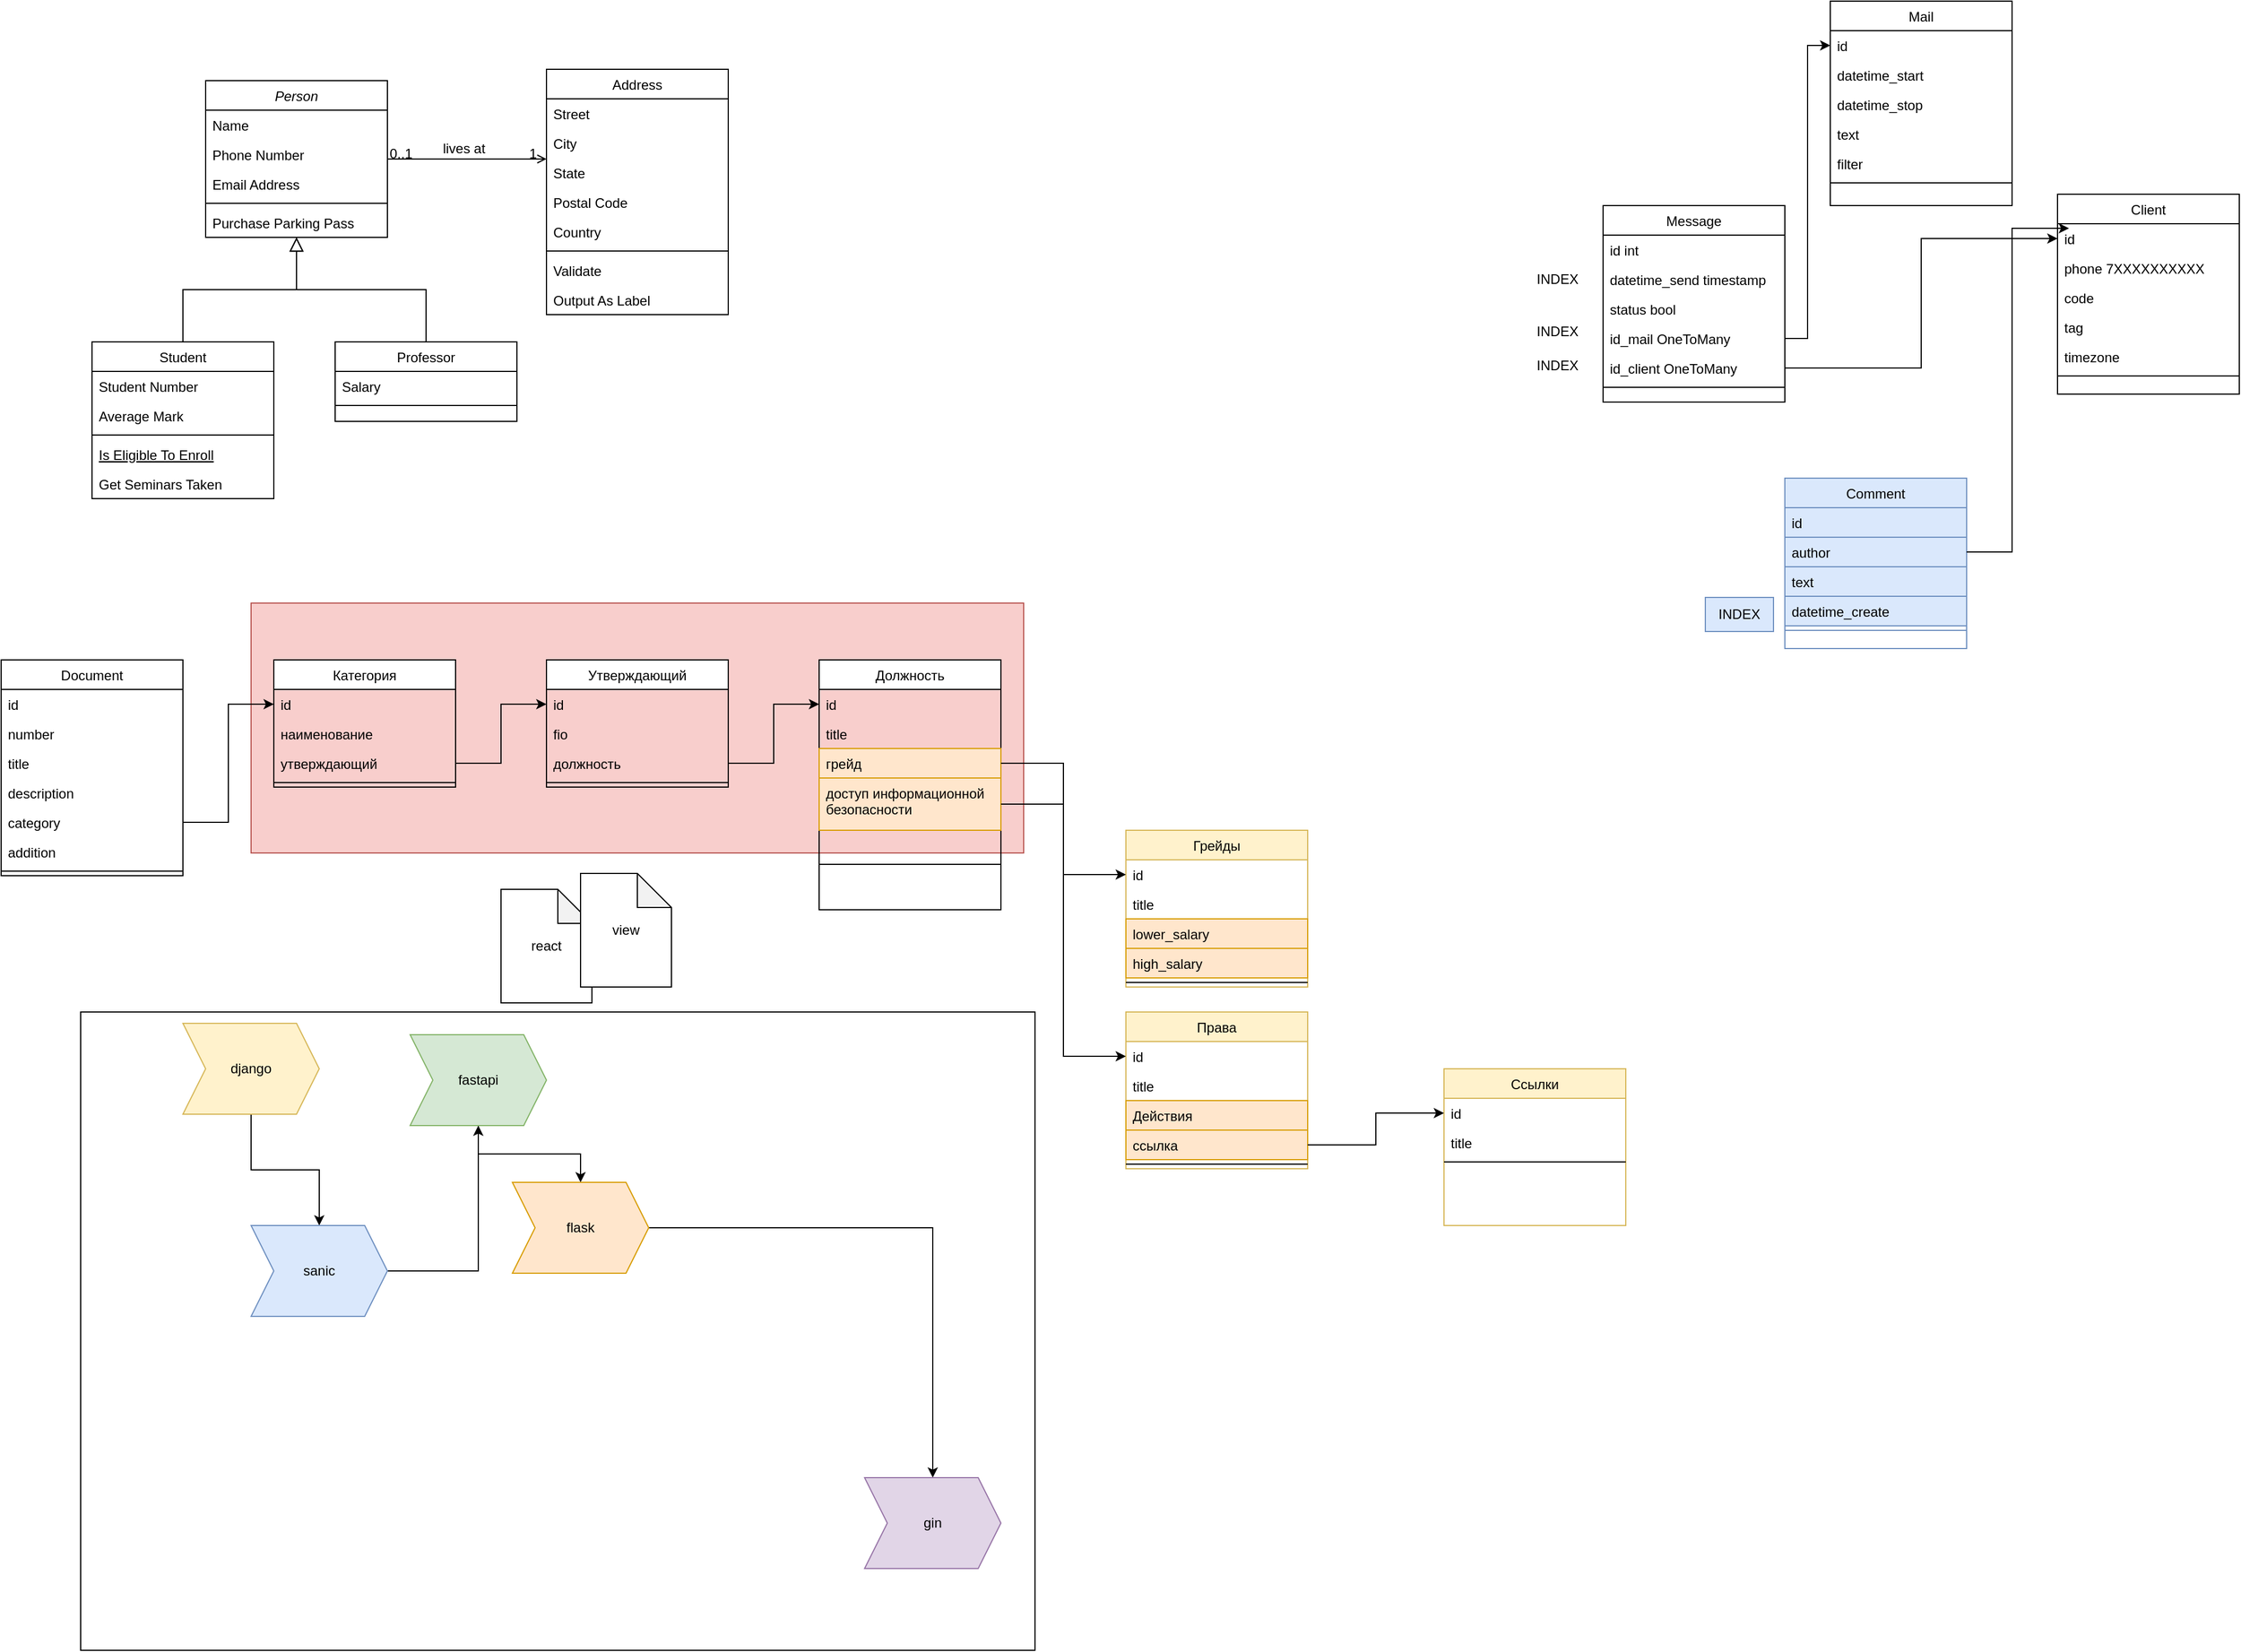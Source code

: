 <mxfile version="21.4.0" type="device">
  <diagram id="C5RBs43oDa-KdzZeNtuy" name="Page-1">
    <mxGraphModel dx="601" dy="330" grid="1" gridSize="10" guides="1" tooltips="1" connect="1" arrows="1" fold="1" page="1" pageScale="1" pageWidth="827" pageHeight="1169" math="0" shadow="0">
      <root>
        <mxCell id="WIyWlLk6GJQsqaUBKTNV-0" />
        <mxCell id="WIyWlLk6GJQsqaUBKTNV-1" parent="WIyWlLk6GJQsqaUBKTNV-0" />
        <mxCell id="Pn3z4WEbJlY4WvG9kgYv-9" value="" style="rounded=0;whiteSpace=wrap;html=1;" parent="WIyWlLk6GJQsqaUBKTNV-1" vertex="1">
          <mxGeometry x="110" y="950" width="840" height="562" as="geometry" />
        </mxCell>
        <mxCell id="33w1IiOj5MXUUImDiQCC-56" value="" style="rounded=0;whiteSpace=wrap;html=1;fillColor=#f8cecc;strokeColor=#b85450;" parent="WIyWlLk6GJQsqaUBKTNV-1" vertex="1">
          <mxGeometry x="260" y="590" width="680" height="220" as="geometry" />
        </mxCell>
        <mxCell id="zkfFHV4jXpPFQw0GAbJ--0" value="Person" style="swimlane;fontStyle=2;align=center;verticalAlign=top;childLayout=stackLayout;horizontal=1;startSize=26;horizontalStack=0;resizeParent=1;resizeLast=0;collapsible=1;marginBottom=0;rounded=0;shadow=0;strokeWidth=1;" parent="WIyWlLk6GJQsqaUBKTNV-1" vertex="1">
          <mxGeometry x="220" y="130" width="160" height="138" as="geometry">
            <mxRectangle x="230" y="140" width="160" height="26" as="alternateBounds" />
          </mxGeometry>
        </mxCell>
        <mxCell id="zkfFHV4jXpPFQw0GAbJ--1" value="Name" style="text;align=left;verticalAlign=top;spacingLeft=4;spacingRight=4;overflow=hidden;rotatable=0;points=[[0,0.5],[1,0.5]];portConstraint=eastwest;" parent="zkfFHV4jXpPFQw0GAbJ--0" vertex="1">
          <mxGeometry y="26" width="160" height="26" as="geometry" />
        </mxCell>
        <mxCell id="zkfFHV4jXpPFQw0GAbJ--2" value="Phone Number" style="text;align=left;verticalAlign=top;spacingLeft=4;spacingRight=4;overflow=hidden;rotatable=0;points=[[0,0.5],[1,0.5]];portConstraint=eastwest;rounded=0;shadow=0;html=0;" parent="zkfFHV4jXpPFQw0GAbJ--0" vertex="1">
          <mxGeometry y="52" width="160" height="26" as="geometry" />
        </mxCell>
        <mxCell id="zkfFHV4jXpPFQw0GAbJ--3" value="Email Address" style="text;align=left;verticalAlign=top;spacingLeft=4;spacingRight=4;overflow=hidden;rotatable=0;points=[[0,0.5],[1,0.5]];portConstraint=eastwest;rounded=0;shadow=0;html=0;" parent="zkfFHV4jXpPFQw0GAbJ--0" vertex="1">
          <mxGeometry y="78" width="160" height="26" as="geometry" />
        </mxCell>
        <mxCell id="zkfFHV4jXpPFQw0GAbJ--4" value="" style="line;html=1;strokeWidth=1;align=left;verticalAlign=middle;spacingTop=-1;spacingLeft=3;spacingRight=3;rotatable=0;labelPosition=right;points=[];portConstraint=eastwest;" parent="zkfFHV4jXpPFQw0GAbJ--0" vertex="1">
          <mxGeometry y="104" width="160" height="8" as="geometry" />
        </mxCell>
        <mxCell id="zkfFHV4jXpPFQw0GAbJ--5" value="Purchase Parking Pass" style="text;align=left;verticalAlign=top;spacingLeft=4;spacingRight=4;overflow=hidden;rotatable=0;points=[[0,0.5],[1,0.5]];portConstraint=eastwest;" parent="zkfFHV4jXpPFQw0GAbJ--0" vertex="1">
          <mxGeometry y="112" width="160" height="26" as="geometry" />
        </mxCell>
        <mxCell id="zkfFHV4jXpPFQw0GAbJ--6" value="Student" style="swimlane;fontStyle=0;align=center;verticalAlign=top;childLayout=stackLayout;horizontal=1;startSize=26;horizontalStack=0;resizeParent=1;resizeLast=0;collapsible=1;marginBottom=0;rounded=0;shadow=0;strokeWidth=1;" parent="WIyWlLk6GJQsqaUBKTNV-1" vertex="1">
          <mxGeometry x="120" y="360" width="160" height="138" as="geometry">
            <mxRectangle x="130" y="380" width="160" height="26" as="alternateBounds" />
          </mxGeometry>
        </mxCell>
        <mxCell id="zkfFHV4jXpPFQw0GAbJ--7" value="Student Number" style="text;align=left;verticalAlign=top;spacingLeft=4;spacingRight=4;overflow=hidden;rotatable=0;points=[[0,0.5],[1,0.5]];portConstraint=eastwest;" parent="zkfFHV4jXpPFQw0GAbJ--6" vertex="1">
          <mxGeometry y="26" width="160" height="26" as="geometry" />
        </mxCell>
        <mxCell id="zkfFHV4jXpPFQw0GAbJ--8" value="Average Mark" style="text;align=left;verticalAlign=top;spacingLeft=4;spacingRight=4;overflow=hidden;rotatable=0;points=[[0,0.5],[1,0.5]];portConstraint=eastwest;rounded=0;shadow=0;html=0;" parent="zkfFHV4jXpPFQw0GAbJ--6" vertex="1">
          <mxGeometry y="52" width="160" height="26" as="geometry" />
        </mxCell>
        <mxCell id="zkfFHV4jXpPFQw0GAbJ--9" value="" style="line;html=1;strokeWidth=1;align=left;verticalAlign=middle;spacingTop=-1;spacingLeft=3;spacingRight=3;rotatable=0;labelPosition=right;points=[];portConstraint=eastwest;" parent="zkfFHV4jXpPFQw0GAbJ--6" vertex="1">
          <mxGeometry y="78" width="160" height="8" as="geometry" />
        </mxCell>
        <mxCell id="zkfFHV4jXpPFQw0GAbJ--10" value="Is Eligible To Enroll" style="text;align=left;verticalAlign=top;spacingLeft=4;spacingRight=4;overflow=hidden;rotatable=0;points=[[0,0.5],[1,0.5]];portConstraint=eastwest;fontStyle=4" parent="zkfFHV4jXpPFQw0GAbJ--6" vertex="1">
          <mxGeometry y="86" width="160" height="26" as="geometry" />
        </mxCell>
        <mxCell id="zkfFHV4jXpPFQw0GAbJ--11" value="Get Seminars Taken" style="text;align=left;verticalAlign=top;spacingLeft=4;spacingRight=4;overflow=hidden;rotatable=0;points=[[0,0.5],[1,0.5]];portConstraint=eastwest;" parent="zkfFHV4jXpPFQw0GAbJ--6" vertex="1">
          <mxGeometry y="112" width="160" height="26" as="geometry" />
        </mxCell>
        <mxCell id="zkfFHV4jXpPFQw0GAbJ--12" value="" style="endArrow=block;endSize=10;endFill=0;shadow=0;strokeWidth=1;rounded=0;edgeStyle=elbowEdgeStyle;elbow=vertical;" parent="WIyWlLk6GJQsqaUBKTNV-1" source="zkfFHV4jXpPFQw0GAbJ--6" target="zkfFHV4jXpPFQw0GAbJ--0" edge="1">
          <mxGeometry width="160" relative="1" as="geometry">
            <mxPoint x="200" y="203" as="sourcePoint" />
            <mxPoint x="200" y="203" as="targetPoint" />
          </mxGeometry>
        </mxCell>
        <mxCell id="zkfFHV4jXpPFQw0GAbJ--13" value="Professor" style="swimlane;fontStyle=0;align=center;verticalAlign=top;childLayout=stackLayout;horizontal=1;startSize=26;horizontalStack=0;resizeParent=1;resizeLast=0;collapsible=1;marginBottom=0;rounded=0;shadow=0;strokeWidth=1;" parent="WIyWlLk6GJQsqaUBKTNV-1" vertex="1">
          <mxGeometry x="334" y="360" width="160" height="70" as="geometry">
            <mxRectangle x="340" y="380" width="170" height="26" as="alternateBounds" />
          </mxGeometry>
        </mxCell>
        <mxCell id="zkfFHV4jXpPFQw0GAbJ--14" value="Salary" style="text;align=left;verticalAlign=top;spacingLeft=4;spacingRight=4;overflow=hidden;rotatable=0;points=[[0,0.5],[1,0.5]];portConstraint=eastwest;" parent="zkfFHV4jXpPFQw0GAbJ--13" vertex="1">
          <mxGeometry y="26" width="160" height="26" as="geometry" />
        </mxCell>
        <mxCell id="zkfFHV4jXpPFQw0GAbJ--15" value="" style="line;html=1;strokeWidth=1;align=left;verticalAlign=middle;spacingTop=-1;spacingLeft=3;spacingRight=3;rotatable=0;labelPosition=right;points=[];portConstraint=eastwest;" parent="zkfFHV4jXpPFQw0GAbJ--13" vertex="1">
          <mxGeometry y="52" width="160" height="8" as="geometry" />
        </mxCell>
        <mxCell id="zkfFHV4jXpPFQw0GAbJ--16" value="" style="endArrow=block;endSize=10;endFill=0;shadow=0;strokeWidth=1;rounded=0;edgeStyle=elbowEdgeStyle;elbow=vertical;" parent="WIyWlLk6GJQsqaUBKTNV-1" source="zkfFHV4jXpPFQw0GAbJ--13" target="zkfFHV4jXpPFQw0GAbJ--0" edge="1">
          <mxGeometry width="160" relative="1" as="geometry">
            <mxPoint x="210" y="373" as="sourcePoint" />
            <mxPoint x="310" y="271" as="targetPoint" />
          </mxGeometry>
        </mxCell>
        <mxCell id="zkfFHV4jXpPFQw0GAbJ--17" value="Address" style="swimlane;fontStyle=0;align=center;verticalAlign=top;childLayout=stackLayout;horizontal=1;startSize=26;horizontalStack=0;resizeParent=1;resizeLast=0;collapsible=1;marginBottom=0;rounded=0;shadow=0;strokeWidth=1;" parent="WIyWlLk6GJQsqaUBKTNV-1" vertex="1">
          <mxGeometry x="520" y="120" width="160" height="216" as="geometry">
            <mxRectangle x="550" y="140" width="160" height="26" as="alternateBounds" />
          </mxGeometry>
        </mxCell>
        <mxCell id="zkfFHV4jXpPFQw0GAbJ--18" value="Street" style="text;align=left;verticalAlign=top;spacingLeft=4;spacingRight=4;overflow=hidden;rotatable=0;points=[[0,0.5],[1,0.5]];portConstraint=eastwest;" parent="zkfFHV4jXpPFQw0GAbJ--17" vertex="1">
          <mxGeometry y="26" width="160" height="26" as="geometry" />
        </mxCell>
        <mxCell id="zkfFHV4jXpPFQw0GAbJ--19" value="City" style="text;align=left;verticalAlign=top;spacingLeft=4;spacingRight=4;overflow=hidden;rotatable=0;points=[[0,0.5],[1,0.5]];portConstraint=eastwest;rounded=0;shadow=0;html=0;" parent="zkfFHV4jXpPFQw0GAbJ--17" vertex="1">
          <mxGeometry y="52" width="160" height="26" as="geometry" />
        </mxCell>
        <mxCell id="zkfFHV4jXpPFQw0GAbJ--20" value="State" style="text;align=left;verticalAlign=top;spacingLeft=4;spacingRight=4;overflow=hidden;rotatable=0;points=[[0,0.5],[1,0.5]];portConstraint=eastwest;rounded=0;shadow=0;html=0;" parent="zkfFHV4jXpPFQw0GAbJ--17" vertex="1">
          <mxGeometry y="78" width="160" height="26" as="geometry" />
        </mxCell>
        <mxCell id="zkfFHV4jXpPFQw0GAbJ--21" value="Postal Code" style="text;align=left;verticalAlign=top;spacingLeft=4;spacingRight=4;overflow=hidden;rotatable=0;points=[[0,0.5],[1,0.5]];portConstraint=eastwest;rounded=0;shadow=0;html=0;" parent="zkfFHV4jXpPFQw0GAbJ--17" vertex="1">
          <mxGeometry y="104" width="160" height="26" as="geometry" />
        </mxCell>
        <mxCell id="zkfFHV4jXpPFQw0GAbJ--22" value="Country" style="text;align=left;verticalAlign=top;spacingLeft=4;spacingRight=4;overflow=hidden;rotatable=0;points=[[0,0.5],[1,0.5]];portConstraint=eastwest;rounded=0;shadow=0;html=0;" parent="zkfFHV4jXpPFQw0GAbJ--17" vertex="1">
          <mxGeometry y="130" width="160" height="26" as="geometry" />
        </mxCell>
        <mxCell id="zkfFHV4jXpPFQw0GAbJ--23" value="" style="line;html=1;strokeWidth=1;align=left;verticalAlign=middle;spacingTop=-1;spacingLeft=3;spacingRight=3;rotatable=0;labelPosition=right;points=[];portConstraint=eastwest;" parent="zkfFHV4jXpPFQw0GAbJ--17" vertex="1">
          <mxGeometry y="156" width="160" height="8" as="geometry" />
        </mxCell>
        <mxCell id="zkfFHV4jXpPFQw0GAbJ--24" value="Validate" style="text;align=left;verticalAlign=top;spacingLeft=4;spacingRight=4;overflow=hidden;rotatable=0;points=[[0,0.5],[1,0.5]];portConstraint=eastwest;" parent="zkfFHV4jXpPFQw0GAbJ--17" vertex="1">
          <mxGeometry y="164" width="160" height="26" as="geometry" />
        </mxCell>
        <mxCell id="zkfFHV4jXpPFQw0GAbJ--25" value="Output As Label" style="text;align=left;verticalAlign=top;spacingLeft=4;spacingRight=4;overflow=hidden;rotatable=0;points=[[0,0.5],[1,0.5]];portConstraint=eastwest;" parent="zkfFHV4jXpPFQw0GAbJ--17" vertex="1">
          <mxGeometry y="190" width="160" height="26" as="geometry" />
        </mxCell>
        <mxCell id="zkfFHV4jXpPFQw0GAbJ--26" value="" style="endArrow=open;shadow=0;strokeWidth=1;rounded=0;endFill=1;edgeStyle=elbowEdgeStyle;elbow=vertical;" parent="WIyWlLk6GJQsqaUBKTNV-1" source="zkfFHV4jXpPFQw0GAbJ--0" target="zkfFHV4jXpPFQw0GAbJ--17" edge="1">
          <mxGeometry x="0.5" y="41" relative="1" as="geometry">
            <mxPoint x="380" y="192" as="sourcePoint" />
            <mxPoint x="540" y="192" as="targetPoint" />
            <mxPoint x="-40" y="32" as="offset" />
          </mxGeometry>
        </mxCell>
        <mxCell id="zkfFHV4jXpPFQw0GAbJ--27" value="0..1" style="resizable=0;align=left;verticalAlign=bottom;labelBackgroundColor=none;fontSize=12;" parent="zkfFHV4jXpPFQw0GAbJ--26" connectable="0" vertex="1">
          <mxGeometry x="-1" relative="1" as="geometry">
            <mxPoint y="4" as="offset" />
          </mxGeometry>
        </mxCell>
        <mxCell id="zkfFHV4jXpPFQw0GAbJ--28" value="1" style="resizable=0;align=right;verticalAlign=bottom;labelBackgroundColor=none;fontSize=12;" parent="zkfFHV4jXpPFQw0GAbJ--26" connectable="0" vertex="1">
          <mxGeometry x="1" relative="1" as="geometry">
            <mxPoint x="-7" y="4" as="offset" />
          </mxGeometry>
        </mxCell>
        <mxCell id="zkfFHV4jXpPFQw0GAbJ--29" value="lives at" style="text;html=1;resizable=0;points=[];;align=center;verticalAlign=middle;labelBackgroundColor=none;rounded=0;shadow=0;strokeWidth=1;fontSize=12;" parent="zkfFHV4jXpPFQw0GAbJ--26" vertex="1" connectable="0">
          <mxGeometry x="0.5" y="49" relative="1" as="geometry">
            <mxPoint x="-38" y="40" as="offset" />
          </mxGeometry>
        </mxCell>
        <mxCell id="33w1IiOj5MXUUImDiQCC-0" value="Document" style="swimlane;fontStyle=0;align=center;verticalAlign=top;childLayout=stackLayout;horizontal=1;startSize=26;horizontalStack=0;resizeParent=1;resizeLast=0;collapsible=1;marginBottom=0;rounded=0;shadow=0;strokeWidth=1;" parent="WIyWlLk6GJQsqaUBKTNV-1" vertex="1">
          <mxGeometry x="40" y="640" width="160" height="190" as="geometry">
            <mxRectangle x="340" y="380" width="170" height="26" as="alternateBounds" />
          </mxGeometry>
        </mxCell>
        <mxCell id="33w1IiOj5MXUUImDiQCC-1" value="id" style="text;align=left;verticalAlign=top;spacingLeft=4;spacingRight=4;overflow=hidden;rotatable=0;points=[[0,0.5],[1,0.5]];portConstraint=eastwest;" parent="33w1IiOj5MXUUImDiQCC-0" vertex="1">
          <mxGeometry y="26" width="160" height="26" as="geometry" />
        </mxCell>
        <mxCell id="33w1IiOj5MXUUImDiQCC-3" value="number" style="text;align=left;verticalAlign=top;spacingLeft=4;spacingRight=4;overflow=hidden;rotatable=0;points=[[0,0.5],[1,0.5]];portConstraint=eastwest;" parent="33w1IiOj5MXUUImDiQCC-0" vertex="1">
          <mxGeometry y="52" width="160" height="26" as="geometry" />
        </mxCell>
        <mxCell id="33w1IiOj5MXUUImDiQCC-4" value="title" style="text;align=left;verticalAlign=top;spacingLeft=4;spacingRight=4;overflow=hidden;rotatable=0;points=[[0,0.5],[1,0.5]];portConstraint=eastwest;" parent="33w1IiOj5MXUUImDiQCC-0" vertex="1">
          <mxGeometry y="78" width="160" height="26" as="geometry" />
        </mxCell>
        <mxCell id="33w1IiOj5MXUUImDiQCC-5" value="description" style="text;align=left;verticalAlign=top;spacingLeft=4;spacingRight=4;overflow=hidden;rotatable=0;points=[[0,0.5],[1,0.5]];portConstraint=eastwest;" parent="33w1IiOj5MXUUImDiQCC-0" vertex="1">
          <mxGeometry y="104" width="160" height="26" as="geometry" />
        </mxCell>
        <mxCell id="33w1IiOj5MXUUImDiQCC-6" value="category" style="text;align=left;verticalAlign=top;spacingLeft=4;spacingRight=4;overflow=hidden;rotatable=0;points=[[0,0.5],[1,0.5]];portConstraint=eastwest;" parent="33w1IiOj5MXUUImDiQCC-0" vertex="1">
          <mxGeometry y="130" width="160" height="26" as="geometry" />
        </mxCell>
        <mxCell id="33w1IiOj5MXUUImDiQCC-7" value="addition" style="text;align=left;verticalAlign=top;spacingLeft=4;spacingRight=4;overflow=hidden;rotatable=0;points=[[0,0.5],[1,0.5]];portConstraint=eastwest;" parent="33w1IiOj5MXUUImDiQCC-0" vertex="1">
          <mxGeometry y="156" width="160" height="26" as="geometry" />
        </mxCell>
        <mxCell id="33w1IiOj5MXUUImDiQCC-2" value="" style="line;html=1;strokeWidth=1;align=left;verticalAlign=middle;spacingTop=-1;spacingLeft=3;spacingRight=3;rotatable=0;labelPosition=right;points=[];portConstraint=eastwest;" parent="33w1IiOj5MXUUImDiQCC-0" vertex="1">
          <mxGeometry y="182" width="160" height="8" as="geometry" />
        </mxCell>
        <mxCell id="33w1IiOj5MXUUImDiQCC-10" value="Категория" style="swimlane;fontStyle=0;align=center;verticalAlign=top;childLayout=stackLayout;horizontal=1;startSize=26;horizontalStack=0;resizeParent=1;resizeLast=0;collapsible=1;marginBottom=0;rounded=0;shadow=0;strokeWidth=1;" parent="WIyWlLk6GJQsqaUBKTNV-1" vertex="1">
          <mxGeometry x="280" y="640" width="160" height="112" as="geometry">
            <mxRectangle x="340" y="380" width="170" height="26" as="alternateBounds" />
          </mxGeometry>
        </mxCell>
        <mxCell id="33w1IiOj5MXUUImDiQCC-11" value="id" style="text;align=left;verticalAlign=top;spacingLeft=4;spacingRight=4;overflow=hidden;rotatable=0;points=[[0,0.5],[1,0.5]];portConstraint=eastwest;" parent="33w1IiOj5MXUUImDiQCC-10" vertex="1">
          <mxGeometry y="26" width="160" height="26" as="geometry" />
        </mxCell>
        <mxCell id="33w1IiOj5MXUUImDiQCC-12" value="наименование" style="text;align=left;verticalAlign=top;spacingLeft=4;spacingRight=4;overflow=hidden;rotatable=0;points=[[0,0.5],[1,0.5]];portConstraint=eastwest;" parent="33w1IiOj5MXUUImDiQCC-10" vertex="1">
          <mxGeometry y="52" width="160" height="26" as="geometry" />
        </mxCell>
        <mxCell id="33w1IiOj5MXUUImDiQCC-13" value="утверждающий" style="text;align=left;verticalAlign=top;spacingLeft=4;spacingRight=4;overflow=hidden;rotatable=0;points=[[0,0.5],[1,0.5]];portConstraint=eastwest;" parent="33w1IiOj5MXUUImDiQCC-10" vertex="1">
          <mxGeometry y="78" width="160" height="26" as="geometry" />
        </mxCell>
        <mxCell id="33w1IiOj5MXUUImDiQCC-17" value="" style="line;html=1;strokeWidth=1;align=left;verticalAlign=middle;spacingTop=-1;spacingLeft=3;spacingRight=3;rotatable=0;labelPosition=right;points=[];portConstraint=eastwest;" parent="33w1IiOj5MXUUImDiQCC-10" vertex="1">
          <mxGeometry y="104" width="160" height="8" as="geometry" />
        </mxCell>
        <mxCell id="33w1IiOj5MXUUImDiQCC-18" style="edgeStyle=orthogonalEdgeStyle;rounded=0;orthogonalLoop=1;jettySize=auto;html=1;" parent="WIyWlLk6GJQsqaUBKTNV-1" source="33w1IiOj5MXUUImDiQCC-6" target="33w1IiOj5MXUUImDiQCC-11" edge="1">
          <mxGeometry relative="1" as="geometry" />
        </mxCell>
        <mxCell id="33w1IiOj5MXUUImDiQCC-19" value="Утверждающий" style="swimlane;fontStyle=0;align=center;verticalAlign=top;childLayout=stackLayout;horizontal=1;startSize=26;horizontalStack=0;resizeParent=1;resizeLast=0;collapsible=1;marginBottom=0;rounded=0;shadow=0;strokeWidth=1;" parent="WIyWlLk6GJQsqaUBKTNV-1" vertex="1">
          <mxGeometry x="520" y="640" width="160" height="112" as="geometry">
            <mxRectangle x="340" y="380" width="170" height="26" as="alternateBounds" />
          </mxGeometry>
        </mxCell>
        <mxCell id="33w1IiOj5MXUUImDiQCC-20" value="id" style="text;align=left;verticalAlign=top;spacingLeft=4;spacingRight=4;overflow=hidden;rotatable=0;points=[[0,0.5],[1,0.5]];portConstraint=eastwest;" parent="33w1IiOj5MXUUImDiQCC-19" vertex="1">
          <mxGeometry y="26" width="160" height="26" as="geometry" />
        </mxCell>
        <mxCell id="33w1IiOj5MXUUImDiQCC-21" value="fio" style="text;align=left;verticalAlign=top;spacingLeft=4;spacingRight=4;overflow=hidden;rotatable=0;points=[[0,0.5],[1,0.5]];portConstraint=eastwest;" parent="33w1IiOj5MXUUImDiQCC-19" vertex="1">
          <mxGeometry y="52" width="160" height="26" as="geometry" />
        </mxCell>
        <mxCell id="33w1IiOj5MXUUImDiQCC-22" value="должность" style="text;align=left;verticalAlign=top;spacingLeft=4;spacingRight=4;overflow=hidden;rotatable=0;points=[[0,0.5],[1,0.5]];portConstraint=eastwest;" parent="33w1IiOj5MXUUImDiQCC-19" vertex="1">
          <mxGeometry y="78" width="160" height="26" as="geometry" />
        </mxCell>
        <mxCell id="33w1IiOj5MXUUImDiQCC-23" value="" style="line;html=1;strokeWidth=1;align=left;verticalAlign=middle;spacingTop=-1;spacingLeft=3;spacingRight=3;rotatable=0;labelPosition=right;points=[];portConstraint=eastwest;" parent="33w1IiOj5MXUUImDiQCC-19" vertex="1">
          <mxGeometry y="104" width="160" height="8" as="geometry" />
        </mxCell>
        <mxCell id="33w1IiOj5MXUUImDiQCC-24" style="edgeStyle=orthogonalEdgeStyle;rounded=0;orthogonalLoop=1;jettySize=auto;html=1;" parent="WIyWlLk6GJQsqaUBKTNV-1" source="33w1IiOj5MXUUImDiQCC-13" target="33w1IiOj5MXUUImDiQCC-20" edge="1">
          <mxGeometry relative="1" as="geometry" />
        </mxCell>
        <mxCell id="33w1IiOj5MXUUImDiQCC-25" value="Должность" style="swimlane;fontStyle=0;align=center;verticalAlign=top;childLayout=stackLayout;horizontal=1;startSize=26;horizontalStack=0;resizeParent=1;resizeLast=0;collapsible=1;marginBottom=0;rounded=0;shadow=0;strokeWidth=1;" parent="WIyWlLk6GJQsqaUBKTNV-1" vertex="1">
          <mxGeometry x="760" y="640" width="160" height="220" as="geometry">
            <mxRectangle x="340" y="380" width="170" height="26" as="alternateBounds" />
          </mxGeometry>
        </mxCell>
        <mxCell id="33w1IiOj5MXUUImDiQCC-26" value="id" style="text;align=left;verticalAlign=top;spacingLeft=4;spacingRight=4;overflow=hidden;rotatable=0;points=[[0,0.5],[1,0.5]];portConstraint=eastwest;" parent="33w1IiOj5MXUUImDiQCC-25" vertex="1">
          <mxGeometry y="26" width="160" height="26" as="geometry" />
        </mxCell>
        <mxCell id="33w1IiOj5MXUUImDiQCC-27" value="title" style="text;align=left;verticalAlign=top;spacingLeft=4;spacingRight=4;overflow=hidden;rotatable=0;points=[[0,0.5],[1,0.5]];portConstraint=eastwest;" parent="33w1IiOj5MXUUImDiQCC-25" vertex="1">
          <mxGeometry y="52" width="160" height="26" as="geometry" />
        </mxCell>
        <mxCell id="33w1IiOj5MXUUImDiQCC-57" value="грейд" style="text;align=left;verticalAlign=top;spacingLeft=4;spacingRight=4;overflow=hidden;rotatable=0;points=[[0,0.5],[1,0.5]];portConstraint=eastwest;fillColor=#ffe6cc;strokeColor=#d79b00;" parent="33w1IiOj5MXUUImDiQCC-25" vertex="1">
          <mxGeometry y="78" width="160" height="26" as="geometry" />
        </mxCell>
        <mxCell id="33w1IiOj5MXUUImDiQCC-65" value="доступ информационной &#xa;безопасности" style="text;align=left;verticalAlign=top;spacingLeft=4;spacingRight=4;overflow=hidden;rotatable=0;points=[[0,0.5],[1,0.5]];portConstraint=eastwest;fillColor=#ffe6cc;strokeColor=#d79b00;" parent="33w1IiOj5MXUUImDiQCC-25" vertex="1">
          <mxGeometry y="104" width="160" height="46" as="geometry" />
        </mxCell>
        <mxCell id="33w1IiOj5MXUUImDiQCC-29" value="" style="line;html=1;strokeWidth=1;align=left;verticalAlign=middle;spacingTop=-1;spacingLeft=3;spacingRight=3;rotatable=0;labelPosition=right;points=[];portConstraint=eastwest;" parent="33w1IiOj5MXUUImDiQCC-25" vertex="1">
          <mxGeometry y="150" width="160" height="60" as="geometry" />
        </mxCell>
        <mxCell id="33w1IiOj5MXUUImDiQCC-30" style="edgeStyle=orthogonalEdgeStyle;rounded=0;orthogonalLoop=1;jettySize=auto;html=1;" parent="WIyWlLk6GJQsqaUBKTNV-1" source="33w1IiOj5MXUUImDiQCC-22" target="33w1IiOj5MXUUImDiQCC-26" edge="1">
          <mxGeometry relative="1" as="geometry" />
        </mxCell>
        <mxCell id="33w1IiOj5MXUUImDiQCC-58" value="Грейды" style="swimlane;fontStyle=0;align=center;verticalAlign=top;childLayout=stackLayout;horizontal=1;startSize=26;horizontalStack=0;resizeParent=1;resizeLast=0;collapsible=1;marginBottom=0;rounded=0;shadow=0;strokeWidth=1;fillColor=#fff2cc;strokeColor=#d6b656;" parent="WIyWlLk6GJQsqaUBKTNV-1" vertex="1">
          <mxGeometry x="1030" y="790" width="160" height="138" as="geometry">
            <mxRectangle x="340" y="380" width="170" height="26" as="alternateBounds" />
          </mxGeometry>
        </mxCell>
        <mxCell id="33w1IiOj5MXUUImDiQCC-59" value="id" style="text;align=left;verticalAlign=top;spacingLeft=4;spacingRight=4;overflow=hidden;rotatable=0;points=[[0,0.5],[1,0.5]];portConstraint=eastwest;" parent="33w1IiOj5MXUUImDiQCC-58" vertex="1">
          <mxGeometry y="26" width="160" height="26" as="geometry" />
        </mxCell>
        <mxCell id="33w1IiOj5MXUUImDiQCC-60" value="title" style="text;align=left;verticalAlign=top;spacingLeft=4;spacingRight=4;overflow=hidden;rotatable=0;points=[[0,0.5],[1,0.5]];portConstraint=eastwest;" parent="33w1IiOj5MXUUImDiQCC-58" vertex="1">
          <mxGeometry y="52" width="160" height="26" as="geometry" />
        </mxCell>
        <mxCell id="33w1IiOj5MXUUImDiQCC-61" value="lower_salary" style="text;align=left;verticalAlign=top;spacingLeft=4;spacingRight=4;overflow=hidden;rotatable=0;points=[[0,0.5],[1,0.5]];portConstraint=eastwest;fillColor=#ffe6cc;strokeColor=#d79b00;" parent="33w1IiOj5MXUUImDiQCC-58" vertex="1">
          <mxGeometry y="78" width="160" height="26" as="geometry" />
        </mxCell>
        <mxCell id="33w1IiOj5MXUUImDiQCC-63" value="high_salary" style="text;align=left;verticalAlign=top;spacingLeft=4;spacingRight=4;overflow=hidden;rotatable=0;points=[[0,0.5],[1,0.5]];portConstraint=eastwest;fillColor=#ffe6cc;strokeColor=#d79b00;" parent="33w1IiOj5MXUUImDiQCC-58" vertex="1">
          <mxGeometry y="104" width="160" height="26" as="geometry" />
        </mxCell>
        <mxCell id="33w1IiOj5MXUUImDiQCC-62" value="" style="line;html=1;strokeWidth=1;align=left;verticalAlign=middle;spacingTop=-1;spacingLeft=3;spacingRight=3;rotatable=0;labelPosition=right;points=[];portConstraint=eastwest;" parent="33w1IiOj5MXUUImDiQCC-58" vertex="1">
          <mxGeometry y="130" width="160" height="8" as="geometry" />
        </mxCell>
        <mxCell id="33w1IiOj5MXUUImDiQCC-64" style="edgeStyle=orthogonalEdgeStyle;rounded=0;orthogonalLoop=1;jettySize=auto;html=1;" parent="WIyWlLk6GJQsqaUBKTNV-1" source="33w1IiOj5MXUUImDiQCC-57" target="33w1IiOj5MXUUImDiQCC-59" edge="1">
          <mxGeometry relative="1" as="geometry" />
        </mxCell>
        <mxCell id="33w1IiOj5MXUUImDiQCC-66" value="Права" style="swimlane;fontStyle=0;align=center;verticalAlign=top;childLayout=stackLayout;horizontal=1;startSize=26;horizontalStack=0;resizeParent=1;resizeLast=0;collapsible=1;marginBottom=0;rounded=0;shadow=0;strokeWidth=1;fillColor=#fff2cc;strokeColor=#d6b656;" parent="WIyWlLk6GJQsqaUBKTNV-1" vertex="1">
          <mxGeometry x="1030" y="950" width="160" height="138" as="geometry">
            <mxRectangle x="340" y="380" width="170" height="26" as="alternateBounds" />
          </mxGeometry>
        </mxCell>
        <mxCell id="33w1IiOj5MXUUImDiQCC-67" value="id" style="text;align=left;verticalAlign=top;spacingLeft=4;spacingRight=4;overflow=hidden;rotatable=0;points=[[0,0.5],[1,0.5]];portConstraint=eastwest;" parent="33w1IiOj5MXUUImDiQCC-66" vertex="1">
          <mxGeometry y="26" width="160" height="26" as="geometry" />
        </mxCell>
        <mxCell id="33w1IiOj5MXUUImDiQCC-68" value="title" style="text;align=left;verticalAlign=top;spacingLeft=4;spacingRight=4;overflow=hidden;rotatable=0;points=[[0,0.5],[1,0.5]];portConstraint=eastwest;" parent="33w1IiOj5MXUUImDiQCC-66" vertex="1">
          <mxGeometry y="52" width="160" height="26" as="geometry" />
        </mxCell>
        <mxCell id="33w1IiOj5MXUUImDiQCC-70" value="Действия" style="text;align=left;verticalAlign=top;spacingLeft=4;spacingRight=4;overflow=hidden;rotatable=0;points=[[0,0.5],[1,0.5]];portConstraint=eastwest;fillColor=#ffe6cc;strokeColor=#d79b00;" parent="33w1IiOj5MXUUImDiQCC-66" vertex="1">
          <mxGeometry y="78" width="160" height="26" as="geometry" />
        </mxCell>
        <mxCell id="33w1IiOj5MXUUImDiQCC-73" value="ссылка" style="text;align=left;verticalAlign=top;spacingLeft=4;spacingRight=4;overflow=hidden;rotatable=0;points=[[0,0.5],[1,0.5]];portConstraint=eastwest;fillColor=#ffe6cc;strokeColor=#d79b00;" parent="33w1IiOj5MXUUImDiQCC-66" vertex="1">
          <mxGeometry y="104" width="160" height="26" as="geometry" />
        </mxCell>
        <mxCell id="33w1IiOj5MXUUImDiQCC-71" value="" style="line;html=1;strokeWidth=1;align=left;verticalAlign=middle;spacingTop=-1;spacingLeft=3;spacingRight=3;rotatable=0;labelPosition=right;points=[];portConstraint=eastwest;" parent="33w1IiOj5MXUUImDiQCC-66" vertex="1">
          <mxGeometry y="130" width="160" height="8" as="geometry" />
        </mxCell>
        <mxCell id="33w1IiOj5MXUUImDiQCC-72" style="edgeStyle=orthogonalEdgeStyle;rounded=0;orthogonalLoop=1;jettySize=auto;html=1;" parent="WIyWlLk6GJQsqaUBKTNV-1" source="33w1IiOj5MXUUImDiQCC-65" target="33w1IiOj5MXUUImDiQCC-67" edge="1">
          <mxGeometry relative="1" as="geometry" />
        </mxCell>
        <mxCell id="33w1IiOj5MXUUImDiQCC-74" value="Ссылки" style="swimlane;fontStyle=0;align=center;verticalAlign=top;childLayout=stackLayout;horizontal=1;startSize=26;horizontalStack=0;resizeParent=1;resizeLast=0;collapsible=1;marginBottom=0;rounded=0;shadow=0;strokeWidth=1;fillColor=#fff2cc;strokeColor=#d6b656;" parent="WIyWlLk6GJQsqaUBKTNV-1" vertex="1">
          <mxGeometry x="1310" y="1000" width="160" height="138" as="geometry">
            <mxRectangle x="340" y="380" width="170" height="26" as="alternateBounds" />
          </mxGeometry>
        </mxCell>
        <mxCell id="33w1IiOj5MXUUImDiQCC-75" value="id" style="text;align=left;verticalAlign=top;spacingLeft=4;spacingRight=4;overflow=hidden;rotatable=0;points=[[0,0.5],[1,0.5]];portConstraint=eastwest;" parent="33w1IiOj5MXUUImDiQCC-74" vertex="1">
          <mxGeometry y="26" width="160" height="26" as="geometry" />
        </mxCell>
        <mxCell id="33w1IiOj5MXUUImDiQCC-76" value="title" style="text;align=left;verticalAlign=top;spacingLeft=4;spacingRight=4;overflow=hidden;rotatable=0;points=[[0,0.5],[1,0.5]];portConstraint=eastwest;" parent="33w1IiOj5MXUUImDiQCC-74" vertex="1">
          <mxGeometry y="52" width="160" height="26" as="geometry" />
        </mxCell>
        <mxCell id="33w1IiOj5MXUUImDiQCC-79" value="" style="line;html=1;strokeWidth=1;align=left;verticalAlign=middle;spacingTop=-1;spacingLeft=3;spacingRight=3;rotatable=0;labelPosition=right;points=[];portConstraint=eastwest;" parent="33w1IiOj5MXUUImDiQCC-74" vertex="1">
          <mxGeometry y="78" width="160" height="8" as="geometry" />
        </mxCell>
        <mxCell id="33w1IiOj5MXUUImDiQCC-80" style="edgeStyle=orthogonalEdgeStyle;rounded=0;orthogonalLoop=1;jettySize=auto;html=1;" parent="WIyWlLk6GJQsqaUBKTNV-1" source="33w1IiOj5MXUUImDiQCC-73" target="33w1IiOj5MXUUImDiQCC-75" edge="1">
          <mxGeometry relative="1" as="geometry" />
        </mxCell>
        <mxCell id="Pn3z4WEbJlY4WvG9kgYv-2" style="edgeStyle=orthogonalEdgeStyle;rounded=0;orthogonalLoop=1;jettySize=auto;html=1;" parent="WIyWlLk6GJQsqaUBKTNV-1" source="Pn3z4WEbJlY4WvG9kgYv-0" target="Pn3z4WEbJlY4WvG9kgYv-1" edge="1">
          <mxGeometry relative="1" as="geometry" />
        </mxCell>
        <mxCell id="Pn3z4WEbJlY4WvG9kgYv-0" value="django" style="shape=step;perimeter=stepPerimeter;whiteSpace=wrap;html=1;fixedSize=1;fillColor=#fff2cc;strokeColor=#d6b656;" parent="WIyWlLk6GJQsqaUBKTNV-1" vertex="1">
          <mxGeometry x="200" y="960" width="120" height="80" as="geometry" />
        </mxCell>
        <mxCell id="Pn3z4WEbJlY4WvG9kgYv-4" style="edgeStyle=orthogonalEdgeStyle;rounded=0;orthogonalLoop=1;jettySize=auto;html=1;" parent="WIyWlLk6GJQsqaUBKTNV-1" source="Pn3z4WEbJlY4WvG9kgYv-1" target="Pn3z4WEbJlY4WvG9kgYv-3" edge="1">
          <mxGeometry relative="1" as="geometry" />
        </mxCell>
        <mxCell id="Pn3z4WEbJlY4WvG9kgYv-1" value="sanic" style="shape=step;perimeter=stepPerimeter;whiteSpace=wrap;html=1;fixedSize=1;fillColor=#dae8fc;strokeColor=#6c8ebf;" parent="WIyWlLk6GJQsqaUBKTNV-1" vertex="1">
          <mxGeometry x="260" y="1138" width="120" height="80" as="geometry" />
        </mxCell>
        <mxCell id="Pn3z4WEbJlY4WvG9kgYv-6" style="edgeStyle=orthogonalEdgeStyle;rounded=0;orthogonalLoop=1;jettySize=auto;html=1;" parent="WIyWlLk6GJQsqaUBKTNV-1" source="Pn3z4WEbJlY4WvG9kgYv-3" target="Pn3z4WEbJlY4WvG9kgYv-5" edge="1">
          <mxGeometry relative="1" as="geometry" />
        </mxCell>
        <mxCell id="Pn3z4WEbJlY4WvG9kgYv-3" value="fastapi" style="shape=step;perimeter=stepPerimeter;whiteSpace=wrap;html=1;fixedSize=1;fillColor=#d5e8d4;strokeColor=#82b366;" parent="WIyWlLk6GJQsqaUBKTNV-1" vertex="1">
          <mxGeometry x="400" y="970" width="120" height="80" as="geometry" />
        </mxCell>
        <mxCell id="Pn3z4WEbJlY4WvG9kgYv-8" style="edgeStyle=orthogonalEdgeStyle;rounded=0;orthogonalLoop=1;jettySize=auto;html=1;" parent="WIyWlLk6GJQsqaUBKTNV-1" source="Pn3z4WEbJlY4WvG9kgYv-5" target="Pn3z4WEbJlY4WvG9kgYv-7" edge="1">
          <mxGeometry relative="1" as="geometry" />
        </mxCell>
        <mxCell id="Pn3z4WEbJlY4WvG9kgYv-5" value="flask" style="shape=step;perimeter=stepPerimeter;whiteSpace=wrap;html=1;fixedSize=1;fillColor=#ffe6cc;strokeColor=#d79b00;" parent="WIyWlLk6GJQsqaUBKTNV-1" vertex="1">
          <mxGeometry x="490" y="1100" width="120" height="80" as="geometry" />
        </mxCell>
        <mxCell id="Pn3z4WEbJlY4WvG9kgYv-7" value="gin" style="shape=step;perimeter=stepPerimeter;whiteSpace=wrap;html=1;fixedSize=1;fillColor=#e1d5e7;strokeColor=#9673a6;" parent="WIyWlLk6GJQsqaUBKTNV-1" vertex="1">
          <mxGeometry x="800" y="1360" width="120" height="80" as="geometry" />
        </mxCell>
        <mxCell id="Pn3z4WEbJlY4WvG9kgYv-10" value="react" style="shape=note;whiteSpace=wrap;html=1;backgroundOutline=1;darkOpacity=0.05;" parent="WIyWlLk6GJQsqaUBKTNV-1" vertex="1">
          <mxGeometry x="480" y="842" width="80" height="100" as="geometry" />
        </mxCell>
        <mxCell id="Pn3z4WEbJlY4WvG9kgYv-11" value="view" style="shape=note;whiteSpace=wrap;html=1;backgroundOutline=1;darkOpacity=0.05;" parent="WIyWlLk6GJQsqaUBKTNV-1" vertex="1">
          <mxGeometry x="550" y="828" width="80" height="100" as="geometry" />
        </mxCell>
        <mxCell id="hOQqptFc0xVP6z58_Z5_-0" value="Mail" style="swimlane;fontStyle=0;align=center;verticalAlign=top;childLayout=stackLayout;horizontal=1;startSize=26;horizontalStack=0;resizeParent=1;resizeLast=0;collapsible=1;marginBottom=0;rounded=0;shadow=0;strokeWidth=1;" vertex="1" parent="WIyWlLk6GJQsqaUBKTNV-1">
          <mxGeometry x="1650" y="60" width="160" height="180" as="geometry">
            <mxRectangle x="550" y="140" width="160" height="26" as="alternateBounds" />
          </mxGeometry>
        </mxCell>
        <mxCell id="hOQqptFc0xVP6z58_Z5_-1" value="id" style="text;align=left;verticalAlign=top;spacingLeft=4;spacingRight=4;overflow=hidden;rotatable=0;points=[[0,0.5],[1,0.5]];portConstraint=eastwest;" vertex="1" parent="hOQqptFc0xVP6z58_Z5_-0">
          <mxGeometry y="26" width="160" height="26" as="geometry" />
        </mxCell>
        <mxCell id="hOQqptFc0xVP6z58_Z5_-2" value="datetime_start" style="text;align=left;verticalAlign=top;spacingLeft=4;spacingRight=4;overflow=hidden;rotatable=0;points=[[0,0.5],[1,0.5]];portConstraint=eastwest;rounded=0;shadow=0;html=0;" vertex="1" parent="hOQqptFc0xVP6z58_Z5_-0">
          <mxGeometry y="52" width="160" height="26" as="geometry" />
        </mxCell>
        <mxCell id="hOQqptFc0xVP6z58_Z5_-3" value="datetime_stop" style="text;align=left;verticalAlign=top;spacingLeft=4;spacingRight=4;overflow=hidden;rotatable=0;points=[[0,0.5],[1,0.5]];portConstraint=eastwest;rounded=0;shadow=0;html=0;" vertex="1" parent="hOQqptFc0xVP6z58_Z5_-0">
          <mxGeometry y="78" width="160" height="26" as="geometry" />
        </mxCell>
        <mxCell id="hOQqptFc0xVP6z58_Z5_-9" value="text" style="text;align=left;verticalAlign=top;spacingLeft=4;spacingRight=4;overflow=hidden;rotatable=0;points=[[0,0.5],[1,0.5]];portConstraint=eastwest;rounded=0;shadow=0;html=0;" vertex="1" parent="hOQqptFc0xVP6z58_Z5_-0">
          <mxGeometry y="104" width="160" height="26" as="geometry" />
        </mxCell>
        <mxCell id="hOQqptFc0xVP6z58_Z5_-11" value="filter" style="text;align=left;verticalAlign=top;spacingLeft=4;spacingRight=4;overflow=hidden;rotatable=0;points=[[0,0.5],[1,0.5]];portConstraint=eastwest;rounded=0;shadow=0;html=0;" vertex="1" parent="hOQqptFc0xVP6z58_Z5_-0">
          <mxGeometry y="130" width="160" height="26" as="geometry" />
        </mxCell>
        <mxCell id="hOQqptFc0xVP6z58_Z5_-6" value="" style="line;html=1;strokeWidth=1;align=left;verticalAlign=middle;spacingTop=-1;spacingLeft=3;spacingRight=3;rotatable=0;labelPosition=right;points=[];portConstraint=eastwest;" vertex="1" parent="hOQqptFc0xVP6z58_Z5_-0">
          <mxGeometry y="156" width="160" height="8" as="geometry" />
        </mxCell>
        <mxCell id="hOQqptFc0xVP6z58_Z5_-12" value="Client" style="swimlane;fontStyle=0;align=center;verticalAlign=top;childLayout=stackLayout;horizontal=1;startSize=26;horizontalStack=0;resizeParent=1;resizeLast=0;collapsible=1;marginBottom=0;rounded=0;shadow=0;strokeWidth=1;" vertex="1" parent="WIyWlLk6GJQsqaUBKTNV-1">
          <mxGeometry x="1850" y="230" width="160" height="176" as="geometry">
            <mxRectangle x="550" y="140" width="160" height="26" as="alternateBounds" />
          </mxGeometry>
        </mxCell>
        <mxCell id="hOQqptFc0xVP6z58_Z5_-13" value="id" style="text;align=left;verticalAlign=top;spacingLeft=4;spacingRight=4;overflow=hidden;rotatable=0;points=[[0,0.5],[1,0.5]];portConstraint=eastwest;" vertex="1" parent="hOQqptFc0xVP6z58_Z5_-12">
          <mxGeometry y="26" width="160" height="26" as="geometry" />
        </mxCell>
        <mxCell id="hOQqptFc0xVP6z58_Z5_-14" value="phone 7XXXXXXXXXX" style="text;align=left;verticalAlign=top;spacingLeft=4;spacingRight=4;overflow=hidden;rotatable=0;points=[[0,0.5],[1,0.5]];portConstraint=eastwest;rounded=0;shadow=0;html=0;" vertex="1" parent="hOQqptFc0xVP6z58_Z5_-12">
          <mxGeometry y="52" width="160" height="26" as="geometry" />
        </mxCell>
        <mxCell id="hOQqptFc0xVP6z58_Z5_-15" value="code" style="text;align=left;verticalAlign=top;spacingLeft=4;spacingRight=4;overflow=hidden;rotatable=0;points=[[0,0.5],[1,0.5]];portConstraint=eastwest;rounded=0;shadow=0;html=0;" vertex="1" parent="hOQqptFc0xVP6z58_Z5_-12">
          <mxGeometry y="78" width="160" height="26" as="geometry" />
        </mxCell>
        <mxCell id="hOQqptFc0xVP6z58_Z5_-16" value="tag" style="text;align=left;verticalAlign=top;spacingLeft=4;spacingRight=4;overflow=hidden;rotatable=0;points=[[0,0.5],[1,0.5]];portConstraint=eastwest;rounded=0;shadow=0;html=0;" vertex="1" parent="hOQqptFc0xVP6z58_Z5_-12">
          <mxGeometry y="104" width="160" height="26" as="geometry" />
        </mxCell>
        <mxCell id="hOQqptFc0xVP6z58_Z5_-17" value="timezone" style="text;align=left;verticalAlign=top;spacingLeft=4;spacingRight=4;overflow=hidden;rotatable=0;points=[[0,0.5],[1,0.5]];portConstraint=eastwest;rounded=0;shadow=0;html=0;" vertex="1" parent="hOQqptFc0xVP6z58_Z5_-12">
          <mxGeometry y="130" width="160" height="26" as="geometry" />
        </mxCell>
        <mxCell id="hOQqptFc0xVP6z58_Z5_-18" value="" style="line;html=1;strokeWidth=1;align=left;verticalAlign=middle;spacingTop=-1;spacingLeft=3;spacingRight=3;rotatable=0;labelPosition=right;points=[];portConstraint=eastwest;" vertex="1" parent="hOQqptFc0xVP6z58_Z5_-12">
          <mxGeometry y="156" width="160" height="8" as="geometry" />
        </mxCell>
        <mxCell id="hOQqptFc0xVP6z58_Z5_-19" value="Message" style="swimlane;fontStyle=0;align=center;verticalAlign=top;childLayout=stackLayout;horizontal=1;startSize=26;horizontalStack=0;resizeParent=1;resizeLast=0;collapsible=1;marginBottom=0;rounded=0;shadow=0;strokeWidth=1;" vertex="1" parent="WIyWlLk6GJQsqaUBKTNV-1">
          <mxGeometry x="1450" y="240" width="160" height="173" as="geometry">
            <mxRectangle x="550" y="140" width="160" height="26" as="alternateBounds" />
          </mxGeometry>
        </mxCell>
        <mxCell id="hOQqptFc0xVP6z58_Z5_-20" value="id int" style="text;align=left;verticalAlign=top;spacingLeft=4;spacingRight=4;overflow=hidden;rotatable=0;points=[[0,0.5],[1,0.5]];portConstraint=eastwest;" vertex="1" parent="hOQqptFc0xVP6z58_Z5_-19">
          <mxGeometry y="26" width="160" height="26" as="geometry" />
        </mxCell>
        <mxCell id="hOQqptFc0xVP6z58_Z5_-21" value="datetime_send timestamp" style="text;align=left;verticalAlign=top;spacingLeft=4;spacingRight=4;overflow=hidden;rotatable=0;points=[[0,0.5],[1,0.5]];portConstraint=eastwest;rounded=0;shadow=0;html=0;" vertex="1" parent="hOQqptFc0xVP6z58_Z5_-19">
          <mxGeometry y="52" width="160" height="26" as="geometry" />
        </mxCell>
        <mxCell id="hOQqptFc0xVP6z58_Z5_-22" value="status bool" style="text;align=left;verticalAlign=top;spacingLeft=4;spacingRight=4;overflow=hidden;rotatable=0;points=[[0,0.5],[1,0.5]];portConstraint=eastwest;rounded=0;shadow=0;html=0;" vertex="1" parent="hOQqptFc0xVP6z58_Z5_-19">
          <mxGeometry y="78" width="160" height="26" as="geometry" />
        </mxCell>
        <mxCell id="hOQqptFc0xVP6z58_Z5_-23" value="id_mail OneToMany" style="text;align=left;verticalAlign=top;spacingLeft=4;spacingRight=4;overflow=hidden;rotatable=0;points=[[0,0.5],[1,0.5]];portConstraint=eastwest;rounded=0;shadow=0;html=0;" vertex="1" parent="hOQqptFc0xVP6z58_Z5_-19">
          <mxGeometry y="104" width="160" height="26" as="geometry" />
        </mxCell>
        <mxCell id="hOQqptFc0xVP6z58_Z5_-24" value="id_client OneToMany" style="text;align=left;verticalAlign=top;spacingLeft=4;spacingRight=4;overflow=hidden;rotatable=0;points=[[0,0.5],[1,0.5]];portConstraint=eastwest;rounded=0;shadow=0;html=0;" vertex="1" parent="hOQqptFc0xVP6z58_Z5_-19">
          <mxGeometry y="130" width="160" height="26" as="geometry" />
        </mxCell>
        <mxCell id="hOQqptFc0xVP6z58_Z5_-25" value="" style="line;html=1;strokeWidth=1;align=left;verticalAlign=middle;spacingTop=-1;spacingLeft=3;spacingRight=3;rotatable=0;labelPosition=right;points=[];portConstraint=eastwest;" vertex="1" parent="hOQqptFc0xVP6z58_Z5_-19">
          <mxGeometry y="156" width="160" height="8" as="geometry" />
        </mxCell>
        <mxCell id="hOQqptFc0xVP6z58_Z5_-26" style="edgeStyle=orthogonalEdgeStyle;rounded=0;orthogonalLoop=1;jettySize=auto;html=1;" edge="1" parent="WIyWlLk6GJQsqaUBKTNV-1" source="hOQqptFc0xVP6z58_Z5_-23" target="hOQqptFc0xVP6z58_Z5_-1">
          <mxGeometry relative="1" as="geometry" />
        </mxCell>
        <mxCell id="hOQqptFc0xVP6z58_Z5_-27" style="edgeStyle=orthogonalEdgeStyle;rounded=0;orthogonalLoop=1;jettySize=auto;html=1;entryX=0;entryY=0.5;entryDx=0;entryDy=0;" edge="1" parent="WIyWlLk6GJQsqaUBKTNV-1" source="hOQqptFc0xVP6z58_Z5_-24" target="hOQqptFc0xVP6z58_Z5_-13">
          <mxGeometry relative="1" as="geometry" />
        </mxCell>
        <mxCell id="hOQqptFc0xVP6z58_Z5_-28" value="INDEX" style="text;html=1;strokeColor=none;fillColor=none;align=center;verticalAlign=middle;whiteSpace=wrap;rounded=0;" vertex="1" parent="WIyWlLk6GJQsqaUBKTNV-1">
          <mxGeometry x="1380" y="336" width="60" height="30" as="geometry" />
        </mxCell>
        <mxCell id="hOQqptFc0xVP6z58_Z5_-29" value="INDEX" style="text;html=1;strokeColor=none;fillColor=none;align=center;verticalAlign=middle;whiteSpace=wrap;rounded=0;" vertex="1" parent="WIyWlLk6GJQsqaUBKTNV-1">
          <mxGeometry x="1380" y="366" width="60" height="30" as="geometry" />
        </mxCell>
        <mxCell id="hOQqptFc0xVP6z58_Z5_-30" value="INDEX" style="text;html=1;strokeColor=none;fillColor=none;align=center;verticalAlign=middle;whiteSpace=wrap;rounded=0;" vertex="1" parent="WIyWlLk6GJQsqaUBKTNV-1">
          <mxGeometry x="1380" y="290" width="60" height="30" as="geometry" />
        </mxCell>
        <mxCell id="hOQqptFc0xVP6z58_Z5_-31" value="Comment" style="swimlane;fontStyle=0;align=center;verticalAlign=top;childLayout=stackLayout;horizontal=1;startSize=26;horizontalStack=0;resizeParent=1;resizeLast=0;collapsible=1;marginBottom=0;rounded=0;shadow=0;strokeWidth=1;fillColor=#dae8fc;strokeColor=#6c8ebf;" vertex="1" parent="WIyWlLk6GJQsqaUBKTNV-1">
          <mxGeometry x="1610" y="480" width="160" height="150" as="geometry">
            <mxRectangle x="550" y="140" width="160" height="26" as="alternateBounds" />
          </mxGeometry>
        </mxCell>
        <mxCell id="hOQqptFc0xVP6z58_Z5_-32" value="id" style="text;align=left;verticalAlign=top;spacingLeft=4;spacingRight=4;overflow=hidden;rotatable=0;points=[[0,0.5],[1,0.5]];portConstraint=eastwest;fillColor=#dae8fc;strokeColor=#6c8ebf;" vertex="1" parent="hOQqptFc0xVP6z58_Z5_-31">
          <mxGeometry y="26" width="160" height="26" as="geometry" />
        </mxCell>
        <mxCell id="hOQqptFc0xVP6z58_Z5_-34" value="author" style="text;align=left;verticalAlign=top;spacingLeft=4;spacingRight=4;overflow=hidden;rotatable=0;points=[[0,0.5],[1,0.5]];portConstraint=eastwest;rounded=0;shadow=0;html=0;fillColor=#dae8fc;strokeColor=#6c8ebf;" vertex="1" parent="hOQqptFc0xVP6z58_Z5_-31">
          <mxGeometry y="52" width="160" height="26" as="geometry" />
        </mxCell>
        <mxCell id="hOQqptFc0xVP6z58_Z5_-35" value="text" style="text;align=left;verticalAlign=top;spacingLeft=4;spacingRight=4;overflow=hidden;rotatable=0;points=[[0,0.5],[1,0.5]];portConstraint=eastwest;rounded=0;shadow=0;html=0;fillColor=#dae8fc;strokeColor=#6c8ebf;" vertex="1" parent="hOQqptFc0xVP6z58_Z5_-31">
          <mxGeometry y="78" width="160" height="26" as="geometry" />
        </mxCell>
        <mxCell id="hOQqptFc0xVP6z58_Z5_-33" value="datetime_create" style="text;align=left;verticalAlign=top;spacingLeft=4;spacingRight=4;overflow=hidden;rotatable=0;points=[[0,0.5],[1,0.5]];portConstraint=eastwest;rounded=0;shadow=0;html=0;fillColor=#dae8fc;strokeColor=#6c8ebf;" vertex="1" parent="hOQqptFc0xVP6z58_Z5_-31">
          <mxGeometry y="104" width="160" height="26" as="geometry" />
        </mxCell>
        <mxCell id="hOQqptFc0xVP6z58_Z5_-37" value="" style="line;html=1;strokeWidth=1;align=left;verticalAlign=middle;spacingTop=-1;spacingLeft=3;spacingRight=3;rotatable=0;labelPosition=right;points=[];portConstraint=eastwest;fillColor=#dae8fc;strokeColor=#6c8ebf;" vertex="1" parent="hOQqptFc0xVP6z58_Z5_-31">
          <mxGeometry y="130" width="160" height="8" as="geometry" />
        </mxCell>
        <mxCell id="hOQqptFc0xVP6z58_Z5_-39" style="edgeStyle=orthogonalEdgeStyle;rounded=0;orthogonalLoop=1;jettySize=auto;html=1;entryX=0.063;entryY=0.154;entryDx=0;entryDy=0;entryPerimeter=0;" edge="1" parent="WIyWlLk6GJQsqaUBKTNV-1" source="hOQqptFc0xVP6z58_Z5_-34" target="hOQqptFc0xVP6z58_Z5_-13">
          <mxGeometry relative="1" as="geometry" />
        </mxCell>
        <mxCell id="hOQqptFc0xVP6z58_Z5_-40" value="INDEX" style="text;html=1;strokeColor=#6c8ebf;fillColor=#dae8fc;align=center;verticalAlign=middle;whiteSpace=wrap;rounded=0;" vertex="1" parent="WIyWlLk6GJQsqaUBKTNV-1">
          <mxGeometry x="1540" y="585" width="60" height="30" as="geometry" />
        </mxCell>
      </root>
    </mxGraphModel>
  </diagram>
</mxfile>
